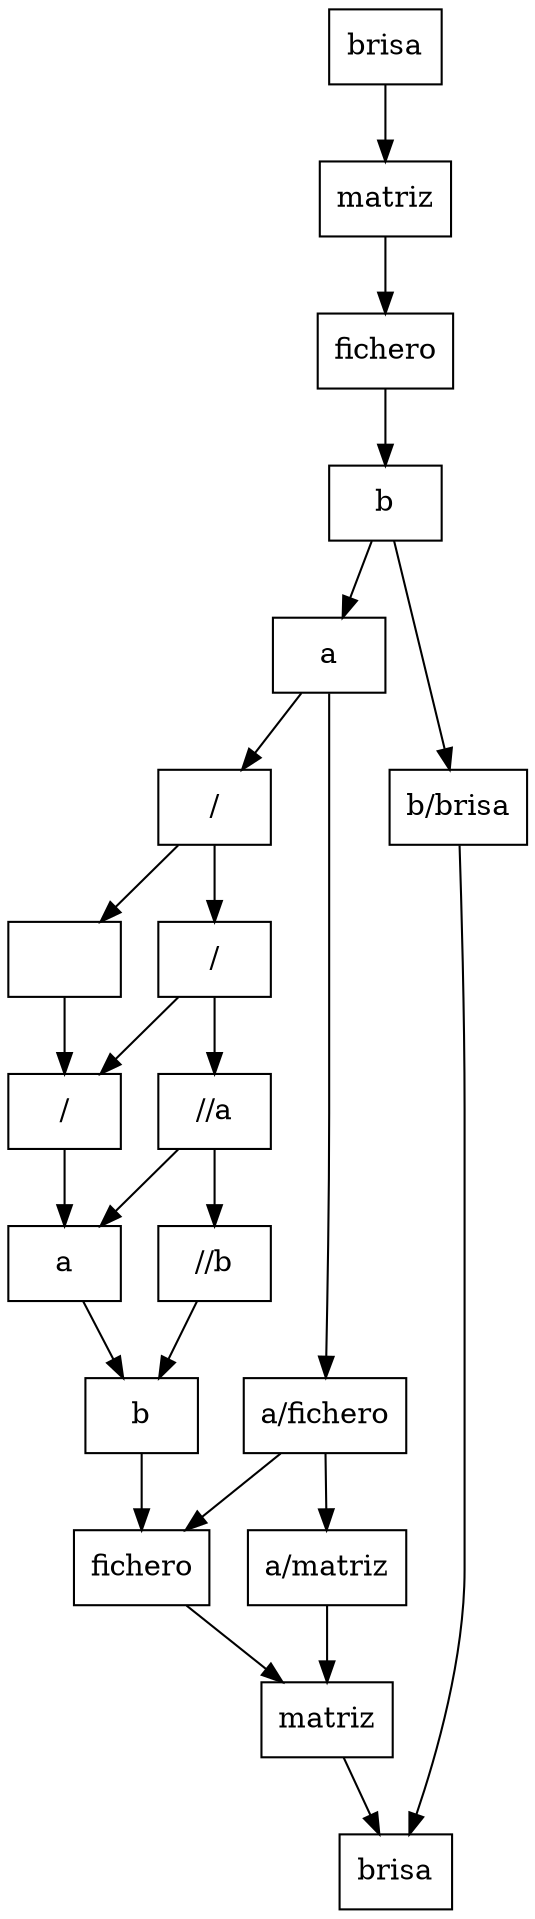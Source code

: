 digraph G{
node [shape= record] 
00[label=" " pos="0,0!"];
00->10
10[label="/ " pos="3,0!"];
10->20
20[label="a " pos="6,0!"];
20->30
30[label="b " pos="9,0!"];
30->40
40[label="fichero " pos="12,0!"];
40->50
50[label="matriz " pos="15,0!"];
50->60
60[label="brisa " pos="18,0!"];
01[label="/ " pos="0,-1!"];
01->00
01->11
11[label="/ " pos="3,-1!"];
11->10
11->21
21[label="//a " pos="6,-1!"];
21->20
21->31
31[label="//b " pos="9,-1!"];
31->30
02[label="a " pos="0,-2!"];
02->01
02->42
42[label="a/fichero " pos="12,-2!"];
42->40
42->52
52[label="a/matriz " pos="15,-2!"];
52->50
03[label="b " pos="0,-3!"];
03->02
03->63
63[label="b/brisa " pos="18,-3!"];
63->60
04[label="fichero " pos="0,-4!"];
04->03
05[label="matriz " pos="0,-5!"];
05->04
06[label="brisa " pos="0,-6!"];
06->05
}